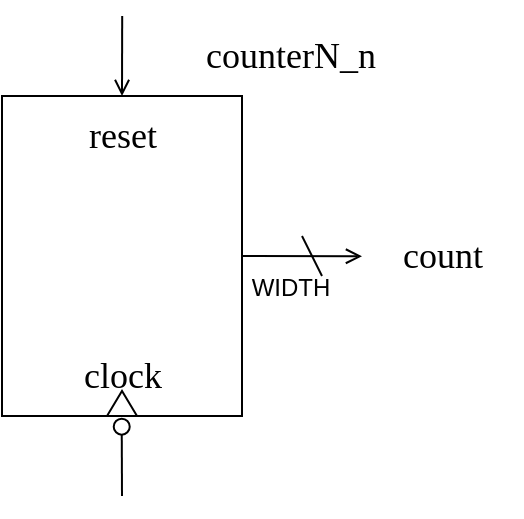 <mxfile>
    <diagram id="r0HbTSHkW0xsx2j_aVft" name="ページ1">
        <mxGraphModel dx="1444" dy="706" grid="1" gridSize="10" guides="1" tooltips="1" connect="1" arrows="1" fold="1" page="1" pageScale="1" pageWidth="827" pageHeight="1169" math="0" shadow="0">
            <root>
                <mxCell id="0"/>
                <mxCell id="1" parent="0"/>
                <mxCell id="2" style="edgeStyle=none;html=1;exitX=1;exitY=0.5;exitDx=0;exitDy=0;endArrow=open;endFill=0;" edge="1" parent="1" source="4">
                    <mxGeometry relative="1" as="geometry">
                        <mxPoint x="380" y="360.143" as="targetPoint"/>
                    </mxGeometry>
                </mxCell>
                <mxCell id="3" style="edgeStyle=none;html=1;exitX=0.5;exitY=0;exitDx=0;exitDy=0;startArrow=open;startFill=0;endArrow=none;endFill=0;" edge="1" parent="1" source="4">
                    <mxGeometry relative="1" as="geometry">
                        <mxPoint x="260.095" y="240" as="targetPoint"/>
                    </mxGeometry>
                </mxCell>
                <mxCell id="4" value="" style="rounded=0;whiteSpace=wrap;html=1;" vertex="1" parent="1">
                    <mxGeometry x="200" y="280" width="120" height="160" as="geometry"/>
                </mxCell>
                <mxCell id="6" value="" style="triangle;whiteSpace=wrap;html=1;rotation=-90;" vertex="1" parent="1">
                    <mxGeometry x="253.75" y="426.25" width="12.5" height="15" as="geometry"/>
                </mxCell>
                <mxCell id="7" style="edgeStyle=none;html=1;endArrow=none;endFill=0;startArrow=oval;startFill=0;rounded=0;curved=0;endSize=6;startSize=8;sourcePerimeterSpacing=0;shadow=0;targetPerimeterSpacing=0;exitX=-0.425;exitY=0.491;exitDx=0;exitDy=0;exitPerimeter=0;" edge="1" parent="1" source="6">
                    <mxGeometry relative="1" as="geometry">
                        <mxPoint x="260" y="480" as="targetPoint"/>
                        <mxPoint x="260" y="450" as="sourcePoint"/>
                    </mxGeometry>
                </mxCell>
                <mxCell id="8" value="&lt;font&gt;clock&lt;/font&gt;" style="text;html=1;align=center;verticalAlign=middle;resizable=0;points=[];autosize=1;strokeColor=none;fillColor=none;fontSize=18;fontFamily=Lucida Console;" vertex="1" parent="1">
                    <mxGeometry x="220" y="400" width="80" height="40" as="geometry"/>
                </mxCell>
                <mxCell id="11" value="&lt;font face=&quot;Lucida Console&quot;&gt;counterN_n&lt;/font&gt;" style="text;html=1;align=center;verticalAlign=middle;resizable=0;points=[];autosize=1;strokeColor=none;fillColor=none;fontSize=18;" vertex="1" parent="1">
                    <mxGeometry x="279" y="240" width="130" height="40" as="geometry"/>
                </mxCell>
                <mxCell id="13" value="&lt;font&gt;count&lt;/font&gt;" style="text;html=1;align=center;verticalAlign=middle;resizable=0;points=[];autosize=1;strokeColor=none;fillColor=none;fontSize=18;fontFamily=Lucida Console;" vertex="1" parent="1">
                    <mxGeometry x="380" y="340" width="80" height="40" as="geometry"/>
                </mxCell>
                <mxCell id="16" value="WIDTH" style="text;html=1;align=center;verticalAlign=middle;resizable=0;points=[];autosize=1;strokeColor=none;fillColor=none;fontSize=12;" vertex="1" parent="1">
                    <mxGeometry x="314" y="361.25" width="60" height="30" as="geometry"/>
                </mxCell>
                <mxCell id="17" value="" style="endArrow=none;html=1;" edge="1" parent="1">
                    <mxGeometry width="50" height="50" relative="1" as="geometry">
                        <mxPoint x="360" y="370" as="sourcePoint"/>
                        <mxPoint x="350" y="350" as="targetPoint"/>
                    </mxGeometry>
                </mxCell>
                <mxCell id="18" value="&lt;font&gt;reset&lt;/font&gt;" style="text;html=1;align=center;verticalAlign=middle;resizable=0;points=[];autosize=1;strokeColor=none;fillColor=none;fontSize=18;fontFamily=Lucida Console;" vertex="1" parent="1">
                    <mxGeometry x="220" y="280" width="80" height="40" as="geometry"/>
                </mxCell>
            </root>
        </mxGraphModel>
    </diagram>
</mxfile>
